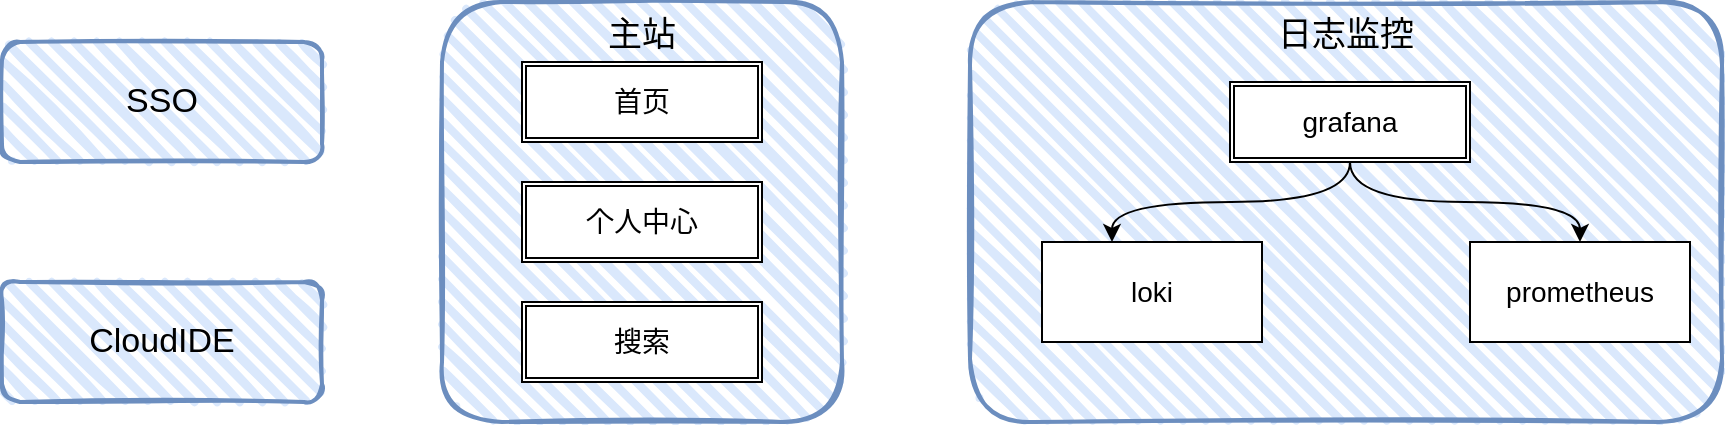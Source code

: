 <mxfile version="22.1.16" type="github">
  <diagram name="第 1 页" id="Tw4nynzQ0xY6JrtkG0Gj">
    <mxGraphModel dx="1877" dy="530" grid="1" gridSize="10" guides="1" tooltips="1" connect="1" arrows="1" fold="1" page="1" pageScale="1" pageWidth="827" pageHeight="1169" math="0" shadow="0">
      <root>
        <mxCell id="0" />
        <mxCell id="1" parent="0" />
        <mxCell id="aewqARH-rdjLOFzJIofd-2" value="&lt;font style=&quot;font-size: 17px;&quot;&gt;主站&lt;/font&gt;" style="rounded=1;whiteSpace=wrap;html=1;strokeWidth=2;fillWeight=4;hachureGap=8;hachureAngle=45;fillColor=#dae8fc;sketch=1;strokeColor=#6c8ebf;verticalAlign=top;" vertex="1" parent="1">
          <mxGeometry x="140" y="100" width="200" height="210" as="geometry" />
        </mxCell>
        <mxCell id="aewqARH-rdjLOFzJIofd-3" value="&lt;font style=&quot;font-size: 17px;&quot;&gt;日志监控&lt;/font&gt;" style="rounded=1;whiteSpace=wrap;html=1;strokeWidth=2;fillWeight=4;hachureGap=8;hachureAngle=45;fillColor=#dae8fc;sketch=1;strokeColor=#6c8ebf;verticalAlign=top;" vertex="1" parent="1">
          <mxGeometry x="404" y="100" width="376" height="210" as="geometry" />
        </mxCell>
        <mxCell id="aewqARH-rdjLOFzJIofd-7" value="" style="edgeStyle=orthogonalEdgeStyle;rounded=0;orthogonalLoop=1;jettySize=auto;html=1;curved=1;" edge="1" parent="1" source="aewqARH-rdjLOFzJIofd-4" target="aewqARH-rdjLOFzJIofd-6">
          <mxGeometry relative="1" as="geometry">
            <Array as="points">
              <mxPoint x="594" y="200" />
              <mxPoint x="475" y="200" />
            </Array>
          </mxGeometry>
        </mxCell>
        <mxCell id="aewqARH-rdjLOFzJIofd-9" style="edgeStyle=orthogonalEdgeStyle;rounded=0;orthogonalLoop=1;jettySize=auto;html=1;curved=1;" edge="1" parent="1" source="aewqARH-rdjLOFzJIofd-4" target="aewqARH-rdjLOFzJIofd-8">
          <mxGeometry relative="1" as="geometry" />
        </mxCell>
        <mxCell id="aewqARH-rdjLOFzJIofd-4" value="&lt;font style=&quot;font-size: 14px;&quot;&gt;grafana&lt;/font&gt;" style="shape=ext;double=1;rounded=0;whiteSpace=wrap;html=1;" vertex="1" parent="1">
          <mxGeometry x="534" y="140" width="120" height="40" as="geometry" />
        </mxCell>
        <mxCell id="aewqARH-rdjLOFzJIofd-6" value="&lt;font style=&quot;font-size: 14px;&quot;&gt;loki&lt;/font&gt;" style="whiteSpace=wrap;html=1;rounded=0;" vertex="1" parent="1">
          <mxGeometry x="440" y="220" width="110" height="50" as="geometry" />
        </mxCell>
        <mxCell id="aewqARH-rdjLOFzJIofd-8" value="&lt;font style=&quot;font-size: 14px;&quot;&gt;prometheus&lt;/font&gt;" style="whiteSpace=wrap;html=1;rounded=0;" vertex="1" parent="1">
          <mxGeometry x="654" y="220" width="110" height="50" as="geometry" />
        </mxCell>
        <mxCell id="aewqARH-rdjLOFzJIofd-10" value="&lt;span style=&quot;font-size: 14px;&quot;&gt;首页&lt;/span&gt;" style="shape=ext;double=1;rounded=0;whiteSpace=wrap;html=1;" vertex="1" parent="1">
          <mxGeometry x="180" y="130" width="120" height="40" as="geometry" />
        </mxCell>
        <mxCell id="aewqARH-rdjLOFzJIofd-11" value="&lt;span style=&quot;font-size: 14px;&quot;&gt;个人中心&lt;/span&gt;" style="shape=ext;double=1;rounded=0;whiteSpace=wrap;html=1;" vertex="1" parent="1">
          <mxGeometry x="180" y="190" width="120" height="40" as="geometry" />
        </mxCell>
        <mxCell id="aewqARH-rdjLOFzJIofd-13" value="&lt;font style=&quot;font-size: 17px;&quot;&gt;SSO&lt;/font&gt;" style="rounded=1;whiteSpace=wrap;html=1;strokeWidth=2;fillWeight=4;hachureGap=8;hachureAngle=45;fillColor=#dae8fc;sketch=1;strokeColor=#6c8ebf;verticalAlign=middle;" vertex="1" parent="1">
          <mxGeometry x="-80" y="120" width="160" height="60" as="geometry" />
        </mxCell>
        <mxCell id="aewqARH-rdjLOFzJIofd-14" value="&lt;span style=&quot;font-size: 14px;&quot;&gt;搜索&lt;/span&gt;" style="shape=ext;double=1;rounded=0;whiteSpace=wrap;html=1;" vertex="1" parent="1">
          <mxGeometry x="180" y="250" width="120" height="40" as="geometry" />
        </mxCell>
        <mxCell id="aewqARH-rdjLOFzJIofd-15" value="&lt;font style=&quot;font-size: 17px;&quot;&gt;CloudIDE&lt;/font&gt;" style="rounded=1;whiteSpace=wrap;html=1;strokeWidth=2;fillWeight=4;hachureGap=8;hachureAngle=45;fillColor=#dae8fc;sketch=1;strokeColor=#6c8ebf;verticalAlign=middle;" vertex="1" parent="1">
          <mxGeometry x="-80" y="240" width="160" height="60" as="geometry" />
        </mxCell>
      </root>
    </mxGraphModel>
  </diagram>
</mxfile>
